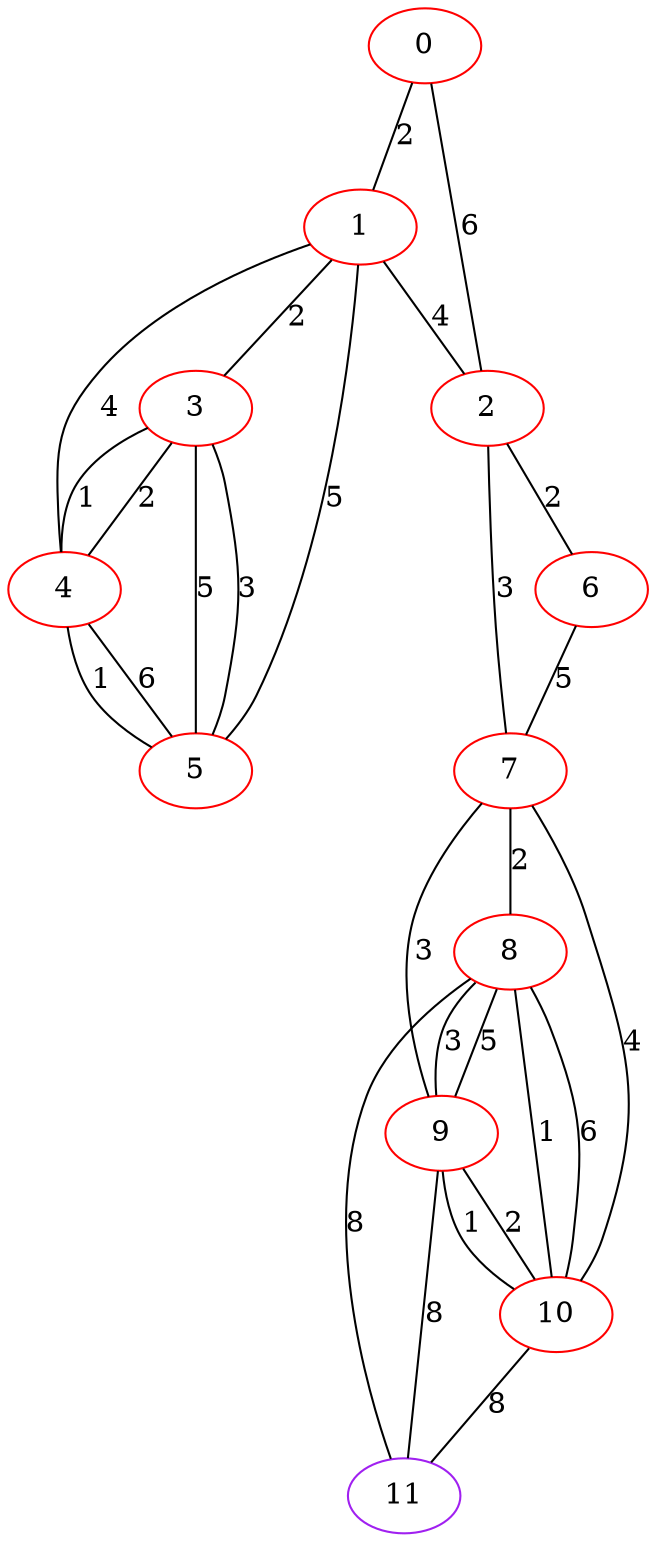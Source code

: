 graph "" {
0 [color=red, weight=1];
1 [color=red, weight=1];
2 [color=red, weight=1];
3 [color=red, weight=1];
4 [color=red, weight=1];
5 [color=red, weight=1];
6 [color=red, weight=1];
7 [color=red, weight=1];
8 [color=red, weight=1];
9 [color=red, weight=1];
10 [color=red, weight=1];
11 [color=purple, weight=4];
0 -- 1  [key=0, label=2];
0 -- 2  [key=0, label=6];
1 -- 2  [key=0, label=4];
1 -- 3  [key=0, label=2];
1 -- 4  [key=0, label=4];
1 -- 5  [key=0, label=5];
2 -- 6  [key=0, label=2];
2 -- 7  [key=0, label=3];
3 -- 4  [key=0, label=1];
3 -- 4  [key=1, label=2];
3 -- 5  [key=0, label=5];
3 -- 5  [key=1, label=3];
4 -- 5  [key=0, label=6];
4 -- 5  [key=1, label=1];
6 -- 7  [key=0, label=5];
7 -- 8  [key=0, label=2];
7 -- 9  [key=0, label=3];
7 -- 10  [key=0, label=4];
8 -- 9  [key=0, label=3];
8 -- 9  [key=1, label=5];
8 -- 10  [key=0, label=1];
8 -- 10  [key=1, label=6];
8 -- 11  [key=0, label=8];
9 -- 10  [key=0, label=2];
9 -- 10  [key=1, label=1];
9 -- 11  [key=0, label=8];
10 -- 11  [key=0, label=8];
}
